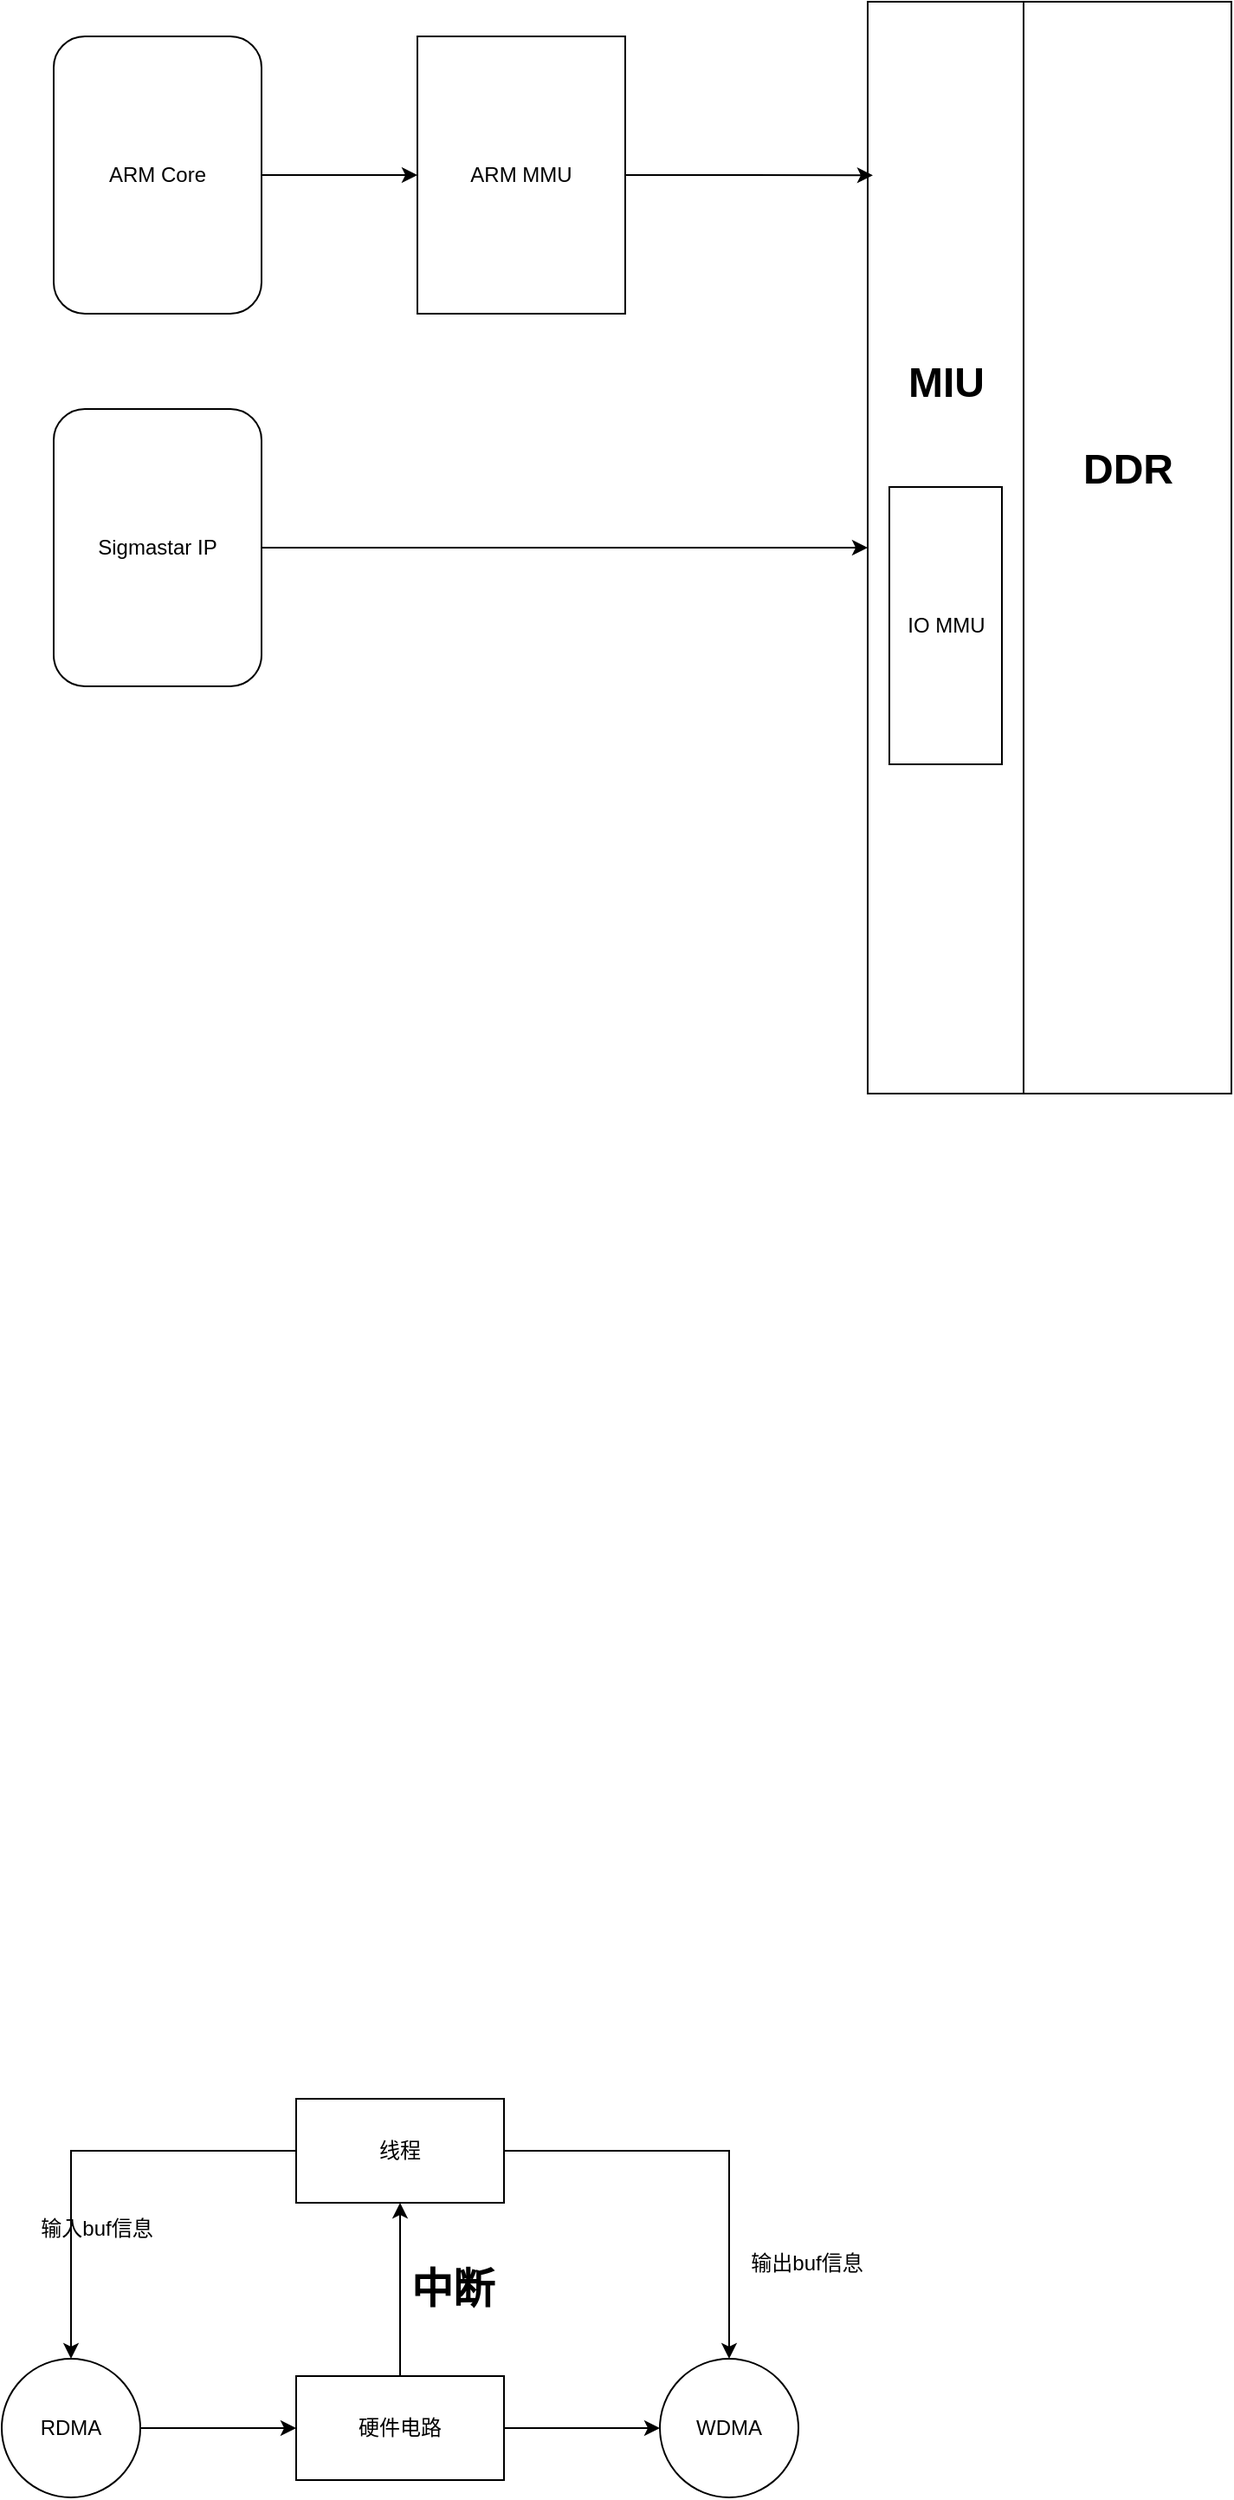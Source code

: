 <mxfile version="21.2.8" type="device">
  <diagram name="第 1 页" id="RzkD8lSpZdeh0Qot4_BQ">
    <mxGraphModel dx="1434" dy="854" grid="1" gridSize="10" guides="1" tooltips="1" connect="1" arrows="1" fold="1" page="1" pageScale="1" pageWidth="2339" pageHeight="3300" math="0" shadow="0">
      <root>
        <mxCell id="0" />
        <mxCell id="1" parent="0" />
        <mxCell id="okXNAG12LDVqYpWkMVI5-1" value="" style="rounded=0;whiteSpace=wrap;html=1;" vertex="1" parent="1">
          <mxGeometry x="1110" y="130" width="120" height="630" as="geometry" />
        </mxCell>
        <mxCell id="okXNAG12LDVqYpWkMVI5-2" value="DDR" style="text;strokeColor=none;fillColor=none;html=1;fontSize=24;fontStyle=1;verticalAlign=middle;align=center;" vertex="1" parent="1">
          <mxGeometry x="1120" y="380" width="100" height="40" as="geometry" />
        </mxCell>
        <mxCell id="okXNAG12LDVqYpWkMVI5-9" style="edgeStyle=orthogonalEdgeStyle;rounded=0;orthogonalLoop=1;jettySize=auto;html=1;entryX=0;entryY=0.5;entryDx=0;entryDy=0;" edge="1" parent="1" source="okXNAG12LDVqYpWkMVI5-3" target="okXNAG12LDVqYpWkMVI5-7">
          <mxGeometry relative="1" as="geometry" />
        </mxCell>
        <mxCell id="okXNAG12LDVqYpWkMVI5-3" value="ARM Core" style="rounded=1;whiteSpace=wrap;html=1;" vertex="1" parent="1">
          <mxGeometry x="550" y="150" width="120" height="160" as="geometry" />
        </mxCell>
        <mxCell id="okXNAG12LDVqYpWkMVI5-14" style="edgeStyle=orthogonalEdgeStyle;rounded=0;orthogonalLoop=1;jettySize=auto;html=1;entryX=0;entryY=0.5;entryDx=0;entryDy=0;" edge="1" parent="1" source="okXNAG12LDVqYpWkMVI5-4" target="okXNAG12LDVqYpWkMVI5-5">
          <mxGeometry relative="1" as="geometry">
            <mxPoint x="730" y="445" as="targetPoint" />
          </mxGeometry>
        </mxCell>
        <mxCell id="okXNAG12LDVqYpWkMVI5-4" value="Sigmastar IP" style="rounded=1;whiteSpace=wrap;html=1;" vertex="1" parent="1">
          <mxGeometry x="550" y="365" width="120" height="160" as="geometry" />
        </mxCell>
        <mxCell id="okXNAG12LDVqYpWkMVI5-5" value="" style="rounded=0;whiteSpace=wrap;html=1;" vertex="1" parent="1">
          <mxGeometry x="1020" y="130" width="90" height="630" as="geometry" />
        </mxCell>
        <mxCell id="okXNAG12LDVqYpWkMVI5-6" value="MIU" style="text;strokeColor=none;fillColor=none;html=1;fontSize=24;fontStyle=1;verticalAlign=middle;align=center;" vertex="1" parent="1">
          <mxGeometry x="1015" y="330" width="100" height="40" as="geometry" />
        </mxCell>
        <mxCell id="okXNAG12LDVqYpWkMVI5-10" style="edgeStyle=orthogonalEdgeStyle;rounded=0;orthogonalLoop=1;jettySize=auto;html=1;entryX=0.033;entryY=0.159;entryDx=0;entryDy=0;entryPerimeter=0;" edge="1" parent="1" source="okXNAG12LDVqYpWkMVI5-7" target="okXNAG12LDVqYpWkMVI5-5">
          <mxGeometry relative="1" as="geometry" />
        </mxCell>
        <mxCell id="okXNAG12LDVqYpWkMVI5-7" value="ARM MMU" style="rounded=0;whiteSpace=wrap;html=1;" vertex="1" parent="1">
          <mxGeometry x="760" y="150" width="120" height="160" as="geometry" />
        </mxCell>
        <mxCell id="okXNAG12LDVqYpWkMVI5-8" value="IO MMU" style="rounded=0;whiteSpace=wrap;html=1;" vertex="1" parent="1">
          <mxGeometry x="1032.5" y="410" width="65" height="160" as="geometry" />
        </mxCell>
        <mxCell id="okXNAG12LDVqYpWkMVI5-20" style="edgeStyle=orthogonalEdgeStyle;rounded=0;orthogonalLoop=1;jettySize=auto;html=1;entryX=0;entryY=0.5;entryDx=0;entryDy=0;" edge="1" parent="1" source="okXNAG12LDVqYpWkMVI5-15" target="okXNAG12LDVqYpWkMVI5-17">
          <mxGeometry relative="1" as="geometry" />
        </mxCell>
        <mxCell id="okXNAG12LDVqYpWkMVI5-26" style="edgeStyle=orthogonalEdgeStyle;rounded=0;orthogonalLoop=1;jettySize=auto;html=1;entryX=0.5;entryY=1;entryDx=0;entryDy=0;" edge="1" parent="1" source="okXNAG12LDVqYpWkMVI5-15" target="okXNAG12LDVqYpWkMVI5-18">
          <mxGeometry relative="1" as="geometry" />
        </mxCell>
        <mxCell id="okXNAG12LDVqYpWkMVI5-15" value="硬件电路" style="rounded=0;whiteSpace=wrap;html=1;" vertex="1" parent="1">
          <mxGeometry x="690" y="1500" width="120" height="60" as="geometry" />
        </mxCell>
        <mxCell id="okXNAG12LDVqYpWkMVI5-19" style="edgeStyle=orthogonalEdgeStyle;rounded=0;orthogonalLoop=1;jettySize=auto;html=1;entryX=0;entryY=0.5;entryDx=0;entryDy=0;" edge="1" parent="1" source="okXNAG12LDVqYpWkMVI5-16" target="okXNAG12LDVqYpWkMVI5-15">
          <mxGeometry relative="1" as="geometry" />
        </mxCell>
        <mxCell id="okXNAG12LDVqYpWkMVI5-16" value="RDMA" style="ellipse;whiteSpace=wrap;html=1;aspect=fixed;" vertex="1" parent="1">
          <mxGeometry x="520" y="1490" width="80" height="80" as="geometry" />
        </mxCell>
        <mxCell id="okXNAG12LDVqYpWkMVI5-17" value="WDMA" style="ellipse;whiteSpace=wrap;html=1;aspect=fixed;" vertex="1" parent="1">
          <mxGeometry x="900" y="1490" width="80" height="80" as="geometry" />
        </mxCell>
        <mxCell id="okXNAG12LDVqYpWkMVI5-21" style="edgeStyle=orthogonalEdgeStyle;rounded=0;orthogonalLoop=1;jettySize=auto;html=1;entryX=0.5;entryY=0;entryDx=0;entryDy=0;" edge="1" parent="1" source="okXNAG12LDVqYpWkMVI5-18" target="okXNAG12LDVqYpWkMVI5-16">
          <mxGeometry relative="1" as="geometry" />
        </mxCell>
        <mxCell id="okXNAG12LDVqYpWkMVI5-24" style="edgeStyle=orthogonalEdgeStyle;rounded=0;orthogonalLoop=1;jettySize=auto;html=1;entryX=0.5;entryY=0;entryDx=0;entryDy=0;" edge="1" parent="1" source="okXNAG12LDVqYpWkMVI5-18" target="okXNAG12LDVqYpWkMVI5-17">
          <mxGeometry relative="1" as="geometry" />
        </mxCell>
        <mxCell id="okXNAG12LDVqYpWkMVI5-18" value="线程" style="rounded=0;whiteSpace=wrap;html=1;" vertex="1" parent="1">
          <mxGeometry x="690" y="1340" width="120" height="60" as="geometry" />
        </mxCell>
        <mxCell id="okXNAG12LDVqYpWkMVI5-22" value="输入buf信息" style="text;html=1;strokeColor=none;fillColor=none;align=center;verticalAlign=middle;whiteSpace=wrap;rounded=0;" vertex="1" parent="1">
          <mxGeometry x="530" y="1400" width="90" height="30" as="geometry" />
        </mxCell>
        <mxCell id="okXNAG12LDVqYpWkMVI5-23" value="输出buf信息" style="text;html=1;strokeColor=none;fillColor=none;align=center;verticalAlign=middle;whiteSpace=wrap;rounded=0;" vertex="1" parent="1">
          <mxGeometry x="940" y="1420" width="90" height="30" as="geometry" />
        </mxCell>
        <mxCell id="okXNAG12LDVqYpWkMVI5-27" value="中断" style="text;strokeColor=none;fillColor=none;html=1;fontSize=24;fontStyle=1;verticalAlign=middle;align=center;" vertex="1" parent="1">
          <mxGeometry x="730" y="1430" width="100" height="40" as="geometry" />
        </mxCell>
      </root>
    </mxGraphModel>
  </diagram>
</mxfile>

